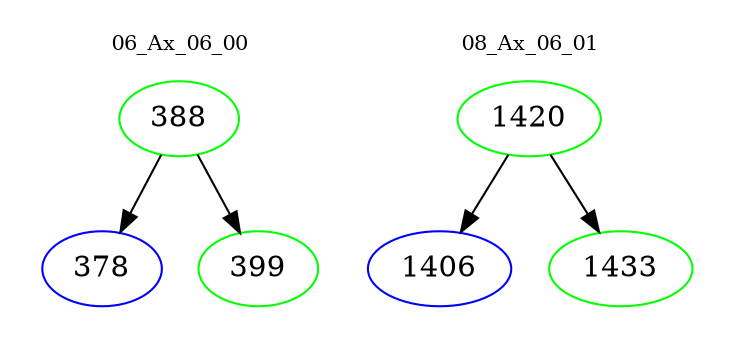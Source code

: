 digraph{
subgraph cluster_0 {
color = white
label = "06_Ax_06_00";
fontsize=10;
T0_388 [label="388", color="green"]
T0_388 -> T0_378 [color="black"]
T0_378 [label="378", color="blue"]
T0_388 -> T0_399 [color="black"]
T0_399 [label="399", color="green"]
}
subgraph cluster_1 {
color = white
label = "08_Ax_06_01";
fontsize=10;
T1_1420 [label="1420", color="green"]
T1_1420 -> T1_1406 [color="black"]
T1_1406 [label="1406", color="blue"]
T1_1420 -> T1_1433 [color="black"]
T1_1433 [label="1433", color="green"]
}
}
